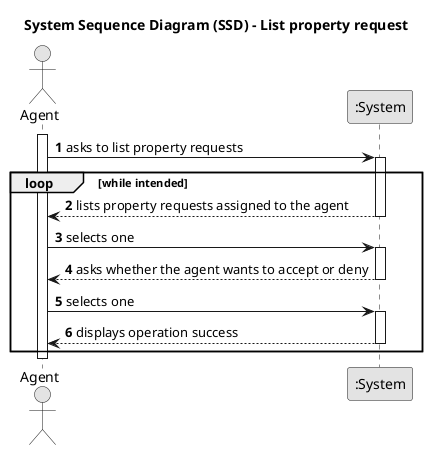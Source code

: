 @startuml System Sequence Diagram (SSD) - List property request
skinparam monochrome true
skinparam packageStyle rectangle
skinparam shadowing false

title System Sequence Diagram (SSD) - List property request

autonumber

actor "Agent" as Agent
participant ":System" as System

activate Agent

    Agent -> System : asks to list property requests
    loop while intended
        activate System
            System --> Agent : lists property requests assigned to the agent
        deactivate System

        Agent -> System : selects one
        activate System
            System --> Agent : asks whether the agent wants to accept or deny
        deactivate System

        Agent -> System : selects one
        activate System
            System --> Agent : displays operation success
        deactivate System
    end

deactivate Agent
@enduml
